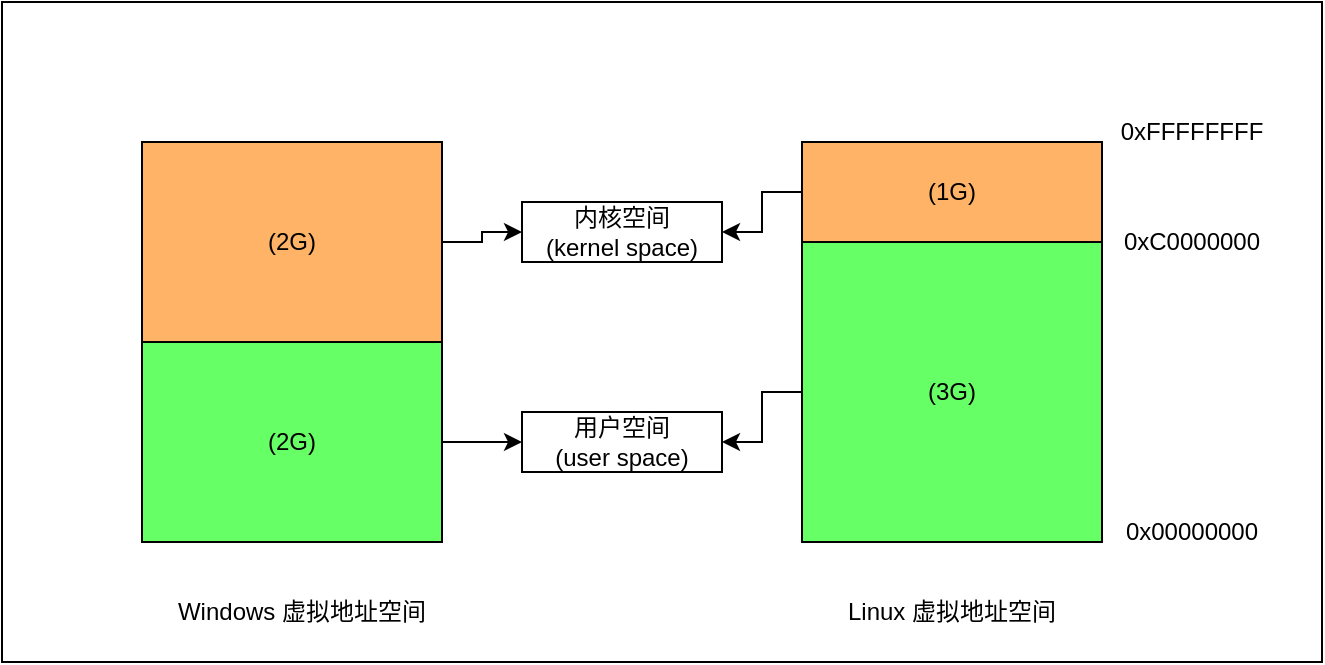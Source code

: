 <mxfile version="20.3.7" type="github">
  <diagram id="bLauYJV0_EH87xtksSwE" name="第 1 页">
    <mxGraphModel dx="1037" dy="634" grid="1" gridSize="10" guides="1" tooltips="1" connect="1" arrows="1" fold="1" page="1" pageScale="1" pageWidth="827" pageHeight="1169" math="0" shadow="0">
      <root>
        <mxCell id="0" />
        <mxCell id="1" parent="0" />
        <mxCell id="Ez4_UhXySZ6rGa4yXCrw-1" value="" style="rounded=0;whiteSpace=wrap;html=1;" vertex="1" parent="1">
          <mxGeometry x="70" y="180" width="660" height="330" as="geometry" />
        </mxCell>
        <mxCell id="Ez4_UhXySZ6rGa4yXCrw-10" style="edgeStyle=orthogonalEdgeStyle;rounded=0;orthogonalLoop=1;jettySize=auto;html=1;exitX=1;exitY=0.5;exitDx=0;exitDy=0;" edge="1" parent="1" source="Ez4_UhXySZ6rGa4yXCrw-3" target="Ez4_UhXySZ6rGa4yXCrw-9">
          <mxGeometry relative="1" as="geometry" />
        </mxCell>
        <mxCell id="Ez4_UhXySZ6rGa4yXCrw-3" value="(2G)" style="rounded=0;whiteSpace=wrap;html=1;fillColor=#FFB366;" vertex="1" parent="1">
          <mxGeometry x="140" y="250" width="150" height="100" as="geometry" />
        </mxCell>
        <mxCell id="Ez4_UhXySZ6rGa4yXCrw-13" value="" style="edgeStyle=orthogonalEdgeStyle;rounded=0;orthogonalLoop=1;jettySize=auto;html=1;" edge="1" parent="1" source="Ez4_UhXySZ6rGa4yXCrw-5" target="Ez4_UhXySZ6rGa4yXCrw-8">
          <mxGeometry relative="1" as="geometry" />
        </mxCell>
        <mxCell id="Ez4_UhXySZ6rGa4yXCrw-5" value="(2G)" style="rounded=0;whiteSpace=wrap;html=1;fillColor=#66FF66;" vertex="1" parent="1">
          <mxGeometry x="140" y="350" width="150" height="100" as="geometry" />
        </mxCell>
        <mxCell id="Ez4_UhXySZ6rGa4yXCrw-11" style="edgeStyle=orthogonalEdgeStyle;rounded=0;orthogonalLoop=1;jettySize=auto;html=1;" edge="1" parent="1" source="Ez4_UhXySZ6rGa4yXCrw-6" target="Ez4_UhXySZ6rGa4yXCrw-9">
          <mxGeometry relative="1" as="geometry" />
        </mxCell>
        <mxCell id="Ez4_UhXySZ6rGa4yXCrw-6" value="(1G)" style="rounded=0;whiteSpace=wrap;html=1;fillColor=#FFB366;" vertex="1" parent="1">
          <mxGeometry x="470" y="250" width="150" height="50" as="geometry" />
        </mxCell>
        <mxCell id="Ez4_UhXySZ6rGa4yXCrw-12" style="edgeStyle=orthogonalEdgeStyle;rounded=0;orthogonalLoop=1;jettySize=auto;html=1;exitX=0;exitY=0.5;exitDx=0;exitDy=0;entryX=1;entryY=0.5;entryDx=0;entryDy=0;" edge="1" parent="1" source="Ez4_UhXySZ6rGa4yXCrw-7" target="Ez4_UhXySZ6rGa4yXCrw-8">
          <mxGeometry relative="1" as="geometry" />
        </mxCell>
        <mxCell id="Ez4_UhXySZ6rGa4yXCrw-7" value="(3G)" style="rounded=0;whiteSpace=wrap;html=1;fillColor=#66FF66;" vertex="1" parent="1">
          <mxGeometry x="470" y="300" width="150" height="150" as="geometry" />
        </mxCell>
        <mxCell id="Ez4_UhXySZ6rGa4yXCrw-8" value="用户空间&lt;br&gt;(user space)" style="text;html=1;strokeColor=default;fillColor=none;align=center;verticalAlign=middle;whiteSpace=wrap;rounded=0;" vertex="1" parent="1">
          <mxGeometry x="330" y="385" width="100" height="30" as="geometry" />
        </mxCell>
        <mxCell id="Ez4_UhXySZ6rGa4yXCrw-9" value="内核空间&lt;br&gt;(kernel space)" style="text;html=1;strokeColor=default;fillColor=none;align=center;verticalAlign=middle;whiteSpace=wrap;rounded=0;" vertex="1" parent="1">
          <mxGeometry x="330" y="280" width="100" height="30" as="geometry" />
        </mxCell>
        <mxCell id="Ez4_UhXySZ6rGa4yXCrw-15" value="Windows 虚拟地址空间" style="text;html=1;strokeColor=none;fillColor=none;align=center;verticalAlign=middle;whiteSpace=wrap;rounded=0;" vertex="1" parent="1">
          <mxGeometry x="150" y="470" width="140" height="30" as="geometry" />
        </mxCell>
        <mxCell id="Ez4_UhXySZ6rGa4yXCrw-16" value="Linux 虚拟地址空间" style="text;html=1;strokeColor=none;fillColor=none;align=center;verticalAlign=middle;whiteSpace=wrap;rounded=0;" vertex="1" parent="1">
          <mxGeometry x="475" y="470" width="140" height="30" as="geometry" />
        </mxCell>
        <mxCell id="Ez4_UhXySZ6rGa4yXCrw-19" value="0x00000000" style="text;html=1;strokeColor=none;fillColor=none;align=center;verticalAlign=middle;whiteSpace=wrap;rounded=0;" vertex="1" parent="1">
          <mxGeometry x="630" y="430" width="70" height="30" as="geometry" />
        </mxCell>
        <mxCell id="Ez4_UhXySZ6rGa4yXCrw-20" value="0xC0000000" style="text;html=1;strokeColor=none;fillColor=none;align=center;verticalAlign=middle;whiteSpace=wrap;rounded=0;" vertex="1" parent="1">
          <mxGeometry x="630" y="285" width="70" height="30" as="geometry" />
        </mxCell>
        <mxCell id="Ez4_UhXySZ6rGa4yXCrw-21" value="0xFFFFFFFF" style="text;html=1;strokeColor=none;fillColor=none;align=center;verticalAlign=middle;whiteSpace=wrap;rounded=0;" vertex="1" parent="1">
          <mxGeometry x="630" y="230" width="70" height="30" as="geometry" />
        </mxCell>
      </root>
    </mxGraphModel>
  </diagram>
</mxfile>

